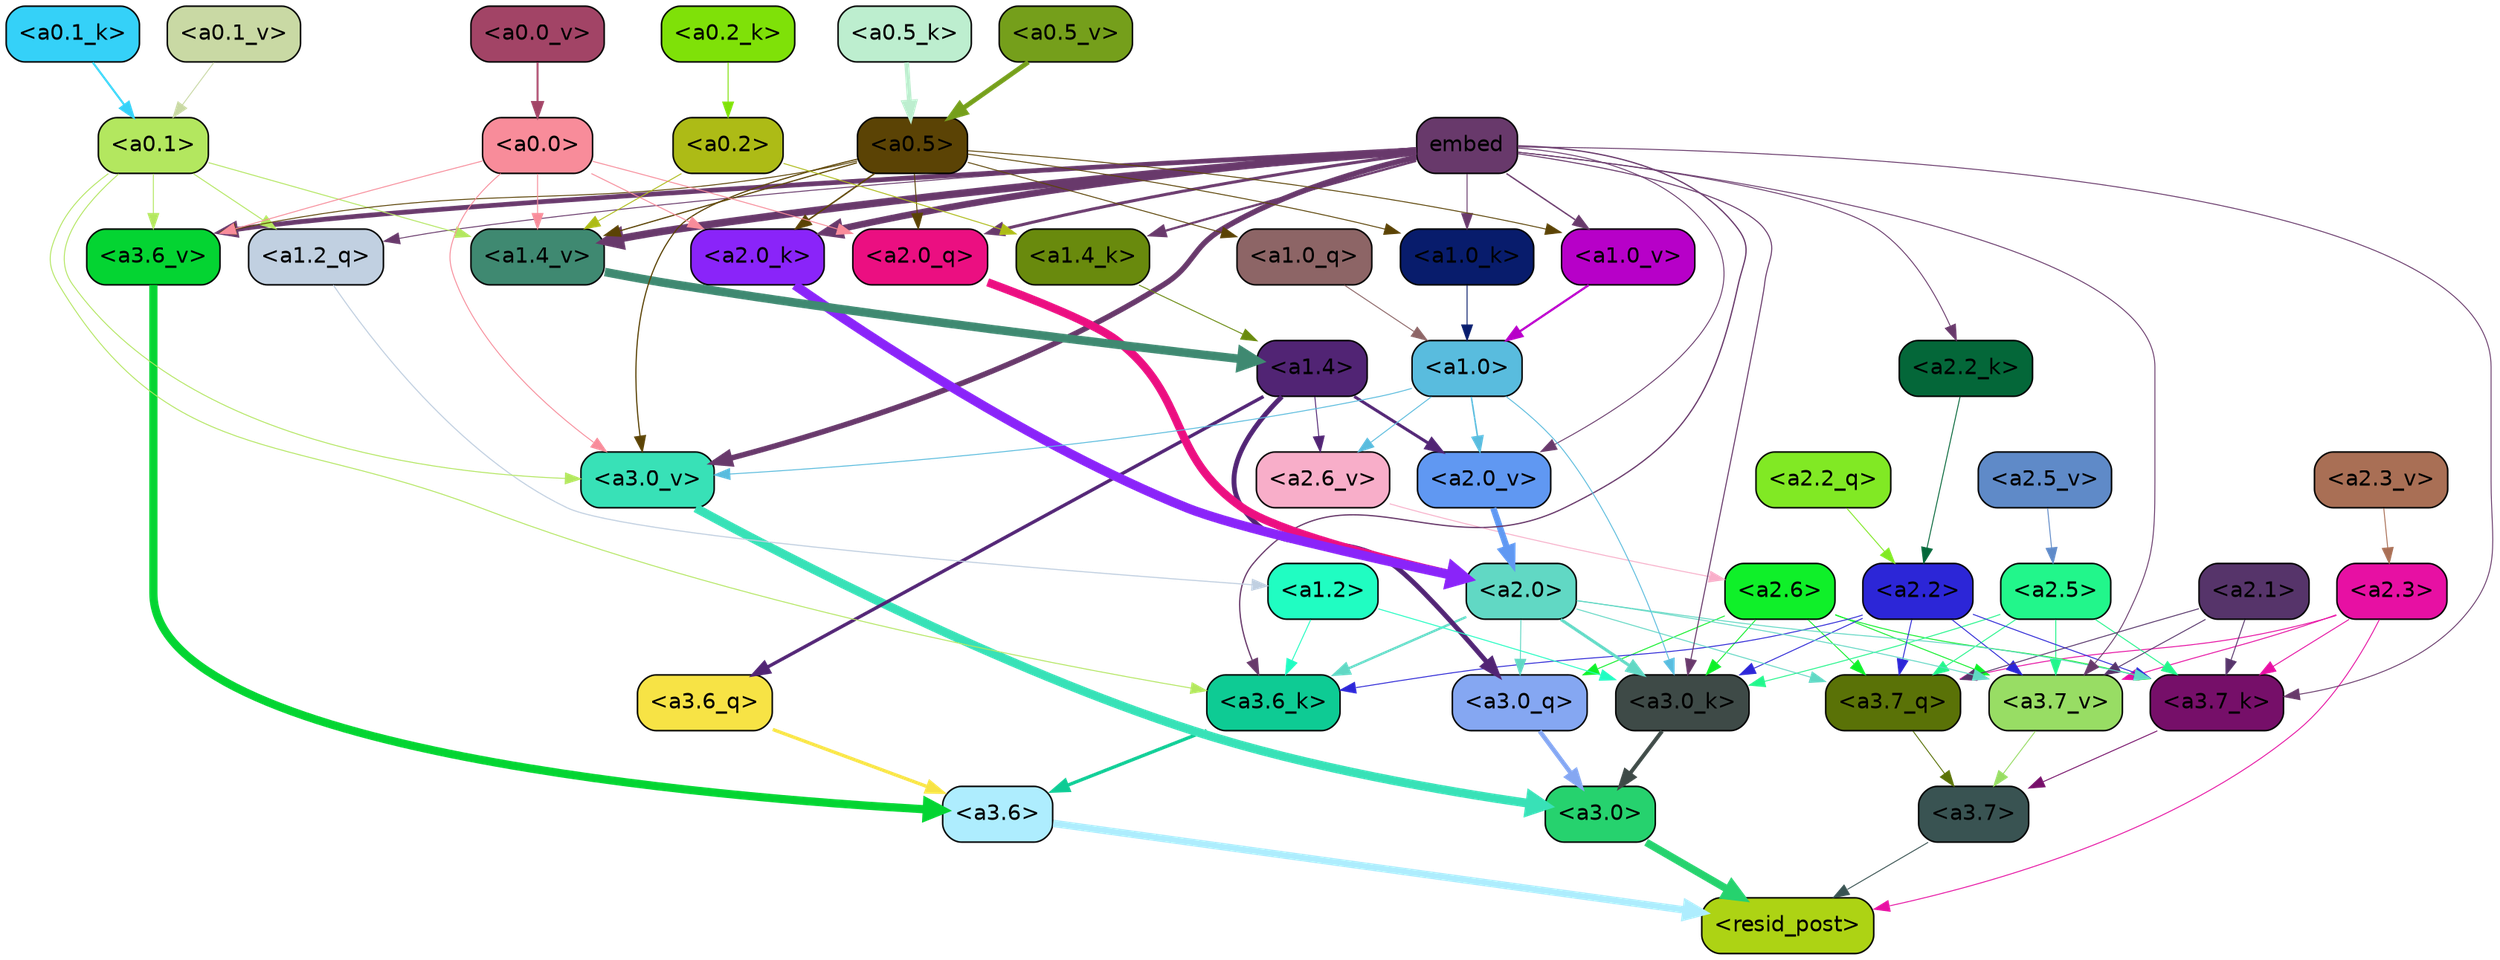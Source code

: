 strict digraph "" {
	graph [bgcolor=transparent,
		layout=dot,
		overlap=false,
		splines=true
	];
	"<a3.7>"	[color=black,
		fillcolor="#395352",
		fontname=Helvetica,
		shape=box,
		style="filled, rounded"];
	"<resid_post>"	[color=black,
		fillcolor="#add314",
		fontname=Helvetica,
		shape=box,
		style="filled, rounded"];
	"<a3.7>" -> "<resid_post>"	[color="#395352",
		penwidth=0.6];
	"<a3.6>"	[color=black,
		fillcolor="#aeedfe",
		fontname=Helvetica,
		shape=box,
		style="filled, rounded"];
	"<a3.6>" -> "<resid_post>"	[color="#aeedfe",
		penwidth=4.7534414529800415];
	"<a3.0>"	[color=black,
		fillcolor="#26d26e",
		fontname=Helvetica,
		shape=box,
		style="filled, rounded"];
	"<a3.0>" -> "<resid_post>"	[color="#26d26e",
		penwidth=4.898576855659485];
	"<a2.3>"	[color=black,
		fillcolor="#e710a3",
		fontname=Helvetica,
		shape=box,
		style="filled, rounded"];
	"<a2.3>" -> "<resid_post>"	[color="#e710a3",
		penwidth=0.6];
	"<a3.7_q>"	[color=black,
		fillcolor="#5a7207",
		fontname=Helvetica,
		shape=box,
		style="filled, rounded"];
	"<a2.3>" -> "<a3.7_q>"	[color="#e710a3",
		penwidth=0.6];
	"<a3.7_k>"	[color=black,
		fillcolor="#760f69",
		fontname=Helvetica,
		shape=box,
		style="filled, rounded"];
	"<a2.3>" -> "<a3.7_k>"	[color="#e710a3",
		penwidth=0.6];
	"<a3.7_v>"	[color=black,
		fillcolor="#98dd64",
		fontname=Helvetica,
		shape=box,
		style="filled, rounded"];
	"<a2.3>" -> "<a3.7_v>"	[color="#e710a3",
		penwidth=0.6];
	"<a3.7_q>" -> "<a3.7>"	[color="#5a7207",
		penwidth=0.6];
	"<a3.6_q>"	[color=black,
		fillcolor="#f7e345",
		fontname=Helvetica,
		shape=box,
		style="filled, rounded"];
	"<a3.6_q>" -> "<a3.6>"	[color="#f7e345",
		penwidth=2.160832464694977];
	"<a3.0_q>"	[color=black,
		fillcolor="#85a7f2",
		fontname=Helvetica,
		shape=box,
		style="filled, rounded"];
	"<a3.0_q>" -> "<a3.0>"	[color="#85a7f2",
		penwidth=2.870753765106201];
	"<a3.7_k>" -> "<a3.7>"	[color="#760f69",
		penwidth=0.6];
	"<a3.6_k>"	[color=black,
		fillcolor="#0ecb94",
		fontname=Helvetica,
		shape=box,
		style="filled, rounded"];
	"<a3.6_k>" -> "<a3.6>"	[color="#0ecb94",
		penwidth=2.13908451795578];
	"<a3.0_k>"	[color=black,
		fillcolor="#3e4a47",
		fontname=Helvetica,
		shape=box,
		style="filled, rounded"];
	"<a3.0_k>" -> "<a3.0>"	[color="#3e4a47",
		penwidth=2.520303964614868];
	"<a3.7_v>" -> "<a3.7>"	[color="#98dd64",
		penwidth=0.6];
	"<a3.6_v>"	[color=black,
		fillcolor="#04d432",
		fontname=Helvetica,
		shape=box,
		style="filled, rounded"];
	"<a3.6_v>" -> "<a3.6>"	[color="#04d432",
		penwidth=5.297133803367615];
	"<a3.0_v>"	[color=black,
		fillcolor="#38e1b7",
		fontname=Helvetica,
		shape=box,
		style="filled, rounded"];
	"<a3.0_v>" -> "<a3.0>"	[color="#38e1b7",
		penwidth=5.680712580680847];
	"<a2.6>"	[color=black,
		fillcolor="#0ff029",
		fontname=Helvetica,
		shape=box,
		style="filled, rounded"];
	"<a2.6>" -> "<a3.7_q>"	[color="#0ff029",
		penwidth=0.6];
	"<a2.6>" -> "<a3.0_q>"	[color="#0ff029",
		penwidth=0.6];
	"<a2.6>" -> "<a3.7_k>"	[color="#0ff029",
		penwidth=0.6];
	"<a2.6>" -> "<a3.0_k>"	[color="#0ff029",
		penwidth=0.6];
	"<a2.6>" -> "<a3.7_v>"	[color="#0ff029",
		penwidth=0.6];
	"<a2.5>"	[color=black,
		fillcolor="#22f68b",
		fontname=Helvetica,
		shape=box,
		style="filled, rounded"];
	"<a2.5>" -> "<a3.7_q>"	[color="#22f68b",
		penwidth=0.6];
	"<a2.5>" -> "<a3.7_k>"	[color="#22f68b",
		penwidth=0.6];
	"<a2.5>" -> "<a3.0_k>"	[color="#22f68b",
		penwidth=0.6];
	"<a2.5>" -> "<a3.7_v>"	[color="#22f68b",
		penwidth=0.6];
	"<a2.2>"	[color=black,
		fillcolor="#2c26d7",
		fontname=Helvetica,
		shape=box,
		style="filled, rounded"];
	"<a2.2>" -> "<a3.7_q>"	[color="#2c26d7",
		penwidth=0.6];
	"<a2.2>" -> "<a3.7_k>"	[color="#2c26d7",
		penwidth=0.6];
	"<a2.2>" -> "<a3.6_k>"	[color="#2c26d7",
		penwidth=0.6];
	"<a2.2>" -> "<a3.0_k>"	[color="#2c26d7",
		penwidth=0.6];
	"<a2.2>" -> "<a3.7_v>"	[color="#2c26d7",
		penwidth=0.6];
	"<a2.1>"	[color=black,
		fillcolor="#56346a",
		fontname=Helvetica,
		shape=box,
		style="filled, rounded"];
	"<a2.1>" -> "<a3.7_q>"	[color="#56346a",
		penwidth=0.6];
	"<a2.1>" -> "<a3.7_k>"	[color="#56346a",
		penwidth=0.6];
	"<a2.1>" -> "<a3.7_v>"	[color="#56346a",
		penwidth=0.6];
	"<a2.0>"	[color=black,
		fillcolor="#61d8c4",
		fontname=Helvetica,
		shape=box,
		style="filled, rounded"];
	"<a2.0>" -> "<a3.7_q>"	[color="#61d8c4",
		penwidth=0.6];
	"<a2.0>" -> "<a3.0_q>"	[color="#61d8c4",
		penwidth=0.6];
	"<a2.0>" -> "<a3.7_k>"	[color="#61d8c4",
		penwidth=0.6];
	"<a2.0>" -> "<a3.6_k>"	[color="#61d8c4",
		penwidth=1.4807794839143753];
	"<a2.0>" -> "<a3.0_k>"	[color="#61d8c4",
		penwidth=1.9436544477939606];
	"<a2.0>" -> "<a3.7_v>"	[color="#61d8c4",
		penwidth=0.6];
	"<a1.4>"	[color=black,
		fillcolor="#512474",
		fontname=Helvetica,
		shape=box,
		style="filled, rounded"];
	"<a1.4>" -> "<a3.6_q>"	[color="#512474",
		penwidth=2.1635248363018036];
	"<a1.4>" -> "<a3.0_q>"	[color="#512474",
		penwidth=3.1362746953964233];
	"<a2.6_v>"	[color=black,
		fillcolor="#f8aec9",
		fontname=Helvetica,
		shape=box,
		style="filled, rounded"];
	"<a1.4>" -> "<a2.6_v>"	[color="#512474",
		penwidth=0.6];
	"<a2.0_v>"	[color=black,
		fillcolor="#6098f2",
		fontname=Helvetica,
		shape=box,
		style="filled, rounded"];
	"<a1.4>" -> "<a2.0_v>"	[color="#512474",
		penwidth=1.9271827340126038];
	embed	[color=black,
		fillcolor="#68396b",
		fontname=Helvetica,
		shape=box,
		style="filled, rounded"];
	embed -> "<a3.7_k>"	[color="#68396b",
		penwidth=0.6];
	embed -> "<a3.6_k>"	[color="#68396b",
		penwidth=0.8202246725559235];
	embed -> "<a3.0_k>"	[color="#68396b",
		penwidth=0.6771316379308701];
	embed -> "<a3.7_v>"	[color="#68396b",
		penwidth=0.6];
	embed -> "<a3.6_v>"	[color="#68396b",
		penwidth=3.067279100418091];
	embed -> "<a3.0_v>"	[color="#68396b",
		penwidth=3.5202720761299133];
	"<a2.0_q>"	[color=black,
		fillcolor="#eb0f81",
		fontname=Helvetica,
		shape=box,
		style="filled, rounded"];
	embed -> "<a2.0_q>"	[color="#68396b",
		penwidth=1.9194039106369019];
	"<a2.2_k>"	[color=black,
		fillcolor="#046739",
		fontname=Helvetica,
		shape=box,
		style="filled, rounded"];
	embed -> "<a2.2_k>"	[color="#68396b",
		penwidth=0.6];
	"<a2.0_k>"	[color=black,
		fillcolor="#8a24f9",
		fontname=Helvetica,
		shape=box,
		style="filled, rounded"];
	embed -> "<a2.0_k>"	[color="#68396b",
		penwidth=4.28515887260437];
	embed -> "<a2.0_v>"	[color="#68396b",
		penwidth=0.6];
	"<a1.2_q>"	[color=black,
		fillcolor="#c1d0e1",
		fontname=Helvetica,
		shape=box,
		style="filled, rounded"];
	embed -> "<a1.2_q>"	[color="#68396b",
		penwidth=0.6];
	"<a1.4_k>"	[color=black,
		fillcolor="#698a0d",
		fontname=Helvetica,
		shape=box,
		style="filled, rounded"];
	embed -> "<a1.4_k>"	[color="#68396b",
		penwidth=1.441945195198059];
	"<a1.0_k>"	[color=black,
		fillcolor="#081c6c",
		fontname=Helvetica,
		shape=box,
		style="filled, rounded"];
	embed -> "<a1.0_k>"	[color="#68396b",
		penwidth=0.6];
	"<a1.4_v>"	[color=black,
		fillcolor="#3f8971",
		fontname=Helvetica,
		shape=box,
		style="filled, rounded"];
	embed -> "<a1.4_v>"	[color="#68396b",
		penwidth=4.830149412155151];
	"<a1.0_v>"	[color=black,
		fillcolor="#b700c8",
		fontname=Helvetica,
		shape=box,
		style="filled, rounded"];
	embed -> "<a1.0_v>"	[color="#68396b",
		penwidth=0.8981428295373917];
	"<a1.2>"	[color=black,
		fillcolor="#20fdc2",
		fontname=Helvetica,
		shape=box,
		style="filled, rounded"];
	"<a1.2>" -> "<a3.6_k>"	[color="#20fdc2",
		penwidth=0.6];
	"<a1.2>" -> "<a3.0_k>"	[color="#20fdc2",
		penwidth=0.6];
	"<a0.1>"	[color=black,
		fillcolor="#b3e75f",
		fontname=Helvetica,
		shape=box,
		style="filled, rounded"];
	"<a0.1>" -> "<a3.6_k>"	[color="#b3e75f",
		penwidth=0.6];
	"<a0.1>" -> "<a3.6_v>"	[color="#b3e75f",
		penwidth=0.6];
	"<a0.1>" -> "<a3.0_v>"	[color="#b3e75f",
		penwidth=0.6];
	"<a0.1>" -> "<a1.2_q>"	[color="#b3e75f",
		penwidth=0.6];
	"<a0.1>" -> "<a1.4_v>"	[color="#b3e75f",
		penwidth=0.6];
	"<a1.0>"	[color=black,
		fillcolor="#59bcde",
		fontname=Helvetica,
		shape=box,
		style="filled, rounded"];
	"<a1.0>" -> "<a3.0_k>"	[color="#59bcde",
		penwidth=0.6];
	"<a1.0>" -> "<a3.0_v>"	[color="#59bcde",
		penwidth=0.6];
	"<a1.0>" -> "<a2.6_v>"	[color="#59bcde",
		penwidth=0.6];
	"<a1.0>" -> "<a2.0_v>"	[color="#59bcde",
		penwidth=0.9754131138324738];
	"<a0.5>"	[color=black,
		fillcolor="#5b4305",
		fontname=Helvetica,
		shape=box,
		style="filled, rounded"];
	"<a0.5>" -> "<a3.6_v>"	[color="#5b4305",
		penwidth=0.6];
	"<a0.5>" -> "<a3.0_v>"	[color="#5b4305",
		penwidth=0.764040544629097];
	"<a0.5>" -> "<a2.0_q>"	[color="#5b4305",
		penwidth=0.6];
	"<a0.5>" -> "<a2.0_k>"	[color="#5b4305",
		penwidth=0.9763890504837036];
	"<a1.0_q>"	[color=black,
		fillcolor="#8d6566",
		fontname=Helvetica,
		shape=box,
		style="filled, rounded"];
	"<a0.5>" -> "<a1.0_q>"	[color="#5b4305",
		penwidth=0.6];
	"<a0.5>" -> "<a1.0_k>"	[color="#5b4305",
		penwidth=0.6];
	"<a0.5>" -> "<a1.4_v>"	[color="#5b4305",
		penwidth=0.7723740935325623];
	"<a0.5>" -> "<a1.0_v>"	[color="#5b4305",
		penwidth=0.6];
	"<a0.0>"	[color=black,
		fillcolor="#f88c9a",
		fontname=Helvetica,
		shape=box,
		style="filled, rounded"];
	"<a0.0>" -> "<a3.6_v>"	[color="#f88c9a",
		penwidth=0.6];
	"<a0.0>" -> "<a3.0_v>"	[color="#f88c9a",
		penwidth=0.6];
	"<a0.0>" -> "<a2.0_q>"	[color="#f88c9a",
		penwidth=0.6];
	"<a0.0>" -> "<a2.0_k>"	[color="#f88c9a",
		penwidth=0.6];
	"<a0.0>" -> "<a1.4_v>"	[color="#f88c9a",
		penwidth=0.6];
	"<a2.2_q>"	[color=black,
		fillcolor="#81e924",
		fontname=Helvetica,
		shape=box,
		style="filled, rounded"];
	"<a2.2_q>" -> "<a2.2>"	[color="#81e924",
		penwidth=0.6];
	"<a2.0_q>" -> "<a2.0>"	[color="#eb0f81",
		penwidth=5.313405752182007];
	"<a2.2_k>" -> "<a2.2>"	[color="#046739",
		penwidth=0.6];
	"<a2.0_k>" -> "<a2.0>"	[color="#8a24f9",
		penwidth=6.029795527458191];
	"<a2.6_v>" -> "<a2.6>"	[color="#f8aec9",
		penwidth=0.6];
	"<a2.5_v>"	[color=black,
		fillcolor="#5f8ac8",
		fontname=Helvetica,
		shape=box,
		style="filled, rounded"];
	"<a2.5_v>" -> "<a2.5>"	[color="#5f8ac8",
		penwidth=0.6];
	"<a2.3_v>"	[color=black,
		fillcolor="#a96f55",
		fontname=Helvetica,
		shape=box,
		style="filled, rounded"];
	"<a2.3_v>" -> "<a2.3>"	[color="#a96f55",
		penwidth=0.6];
	"<a2.0_v>" -> "<a2.0>"	[color="#6098f2",
		penwidth=4.041402816772461];
	"<a1.2_q>" -> "<a1.2>"	[color="#c1d0e1",
		penwidth=0.6924253702163696];
	"<a1.0_q>" -> "<a1.0>"	[color="#8d6566",
		penwidth=0.6];
	"<a1.4_k>" -> "<a1.4>"	[color="#698a0d",
		penwidth=0.6];
	"<a1.0_k>" -> "<a1.0>"	[color="#081c6c",
		penwidth=0.6];
	"<a1.4_v>" -> "<a1.4>"	[color="#3f8971",
		penwidth=5.515027642250061];
	"<a1.0_v>" -> "<a1.0>"	[color="#b700c8",
		penwidth=1.4252789914608002];
	"<a0.2>"	[color=black,
		fillcolor="#adbb16",
		fontname=Helvetica,
		shape=box,
		style="filled, rounded"];
	"<a0.2>" -> "<a1.4_k>"	[color="#adbb16",
		penwidth=0.6];
	"<a0.2>" -> "<a1.4_v>"	[color="#adbb16",
		penwidth=0.6];
	"<a0.5_k>"	[color=black,
		fillcolor="#bdeecf",
		fontname=Helvetica,
		shape=box,
		style="filled, rounded"];
	"<a0.5_k>" -> "<a0.5>"	[color="#bdeecf",
		penwidth=3.017053723335266];
	"<a0.2_k>"	[color=black,
		fillcolor="#7fe108",
		fontname=Helvetica,
		shape=box,
		style="filled, rounded"];
	"<a0.2_k>" -> "<a0.2>"	[color="#7fe108",
		penwidth=0.6];
	"<a0.1_k>"	[color=black,
		fillcolor="#35d1f8",
		fontname=Helvetica,
		shape=box,
		style="filled, rounded"];
	"<a0.1_k>" -> "<a0.1>"	[color="#35d1f8",
		penwidth=1.3217589855194092];
	"<a0.5_v>"	[color=black,
		fillcolor="#759f1b",
		fontname=Helvetica,
		shape=box,
		style="filled, rounded"];
	"<a0.5_v>" -> "<a0.5>"	[color="#759f1b",
		penwidth=3.088594377040863];
	"<a0.1_v>"	[color=black,
		fillcolor="#c9d9a4",
		fontname=Helvetica,
		shape=box,
		style="filled, rounded"];
	"<a0.1_v>" -> "<a0.1>"	[color="#c9d9a4",
		penwidth=0.6];
	"<a0.0_v>"	[color=black,
		fillcolor="#a24466",
		fontname=Helvetica,
		shape=box,
		style="filled, rounded"];
	"<a0.0_v>" -> "<a0.0>"	[color="#a24466",
		penwidth=1.2872320413589478];
}
